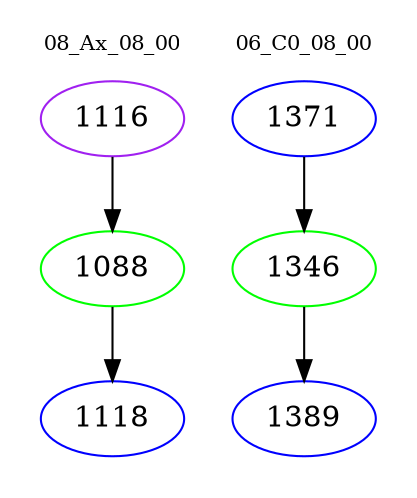 digraph{
subgraph cluster_0 {
color = white
label = "08_Ax_08_00";
fontsize=10;
T0_1116 [label="1116", color="purple"]
T0_1116 -> T0_1088 [color="black"]
T0_1088 [label="1088", color="green"]
T0_1088 -> T0_1118 [color="black"]
T0_1118 [label="1118", color="blue"]
}
subgraph cluster_1 {
color = white
label = "06_C0_08_00";
fontsize=10;
T1_1371 [label="1371", color="blue"]
T1_1371 -> T1_1346 [color="black"]
T1_1346 [label="1346", color="green"]
T1_1346 -> T1_1389 [color="black"]
T1_1389 [label="1389", color="blue"]
}
}
